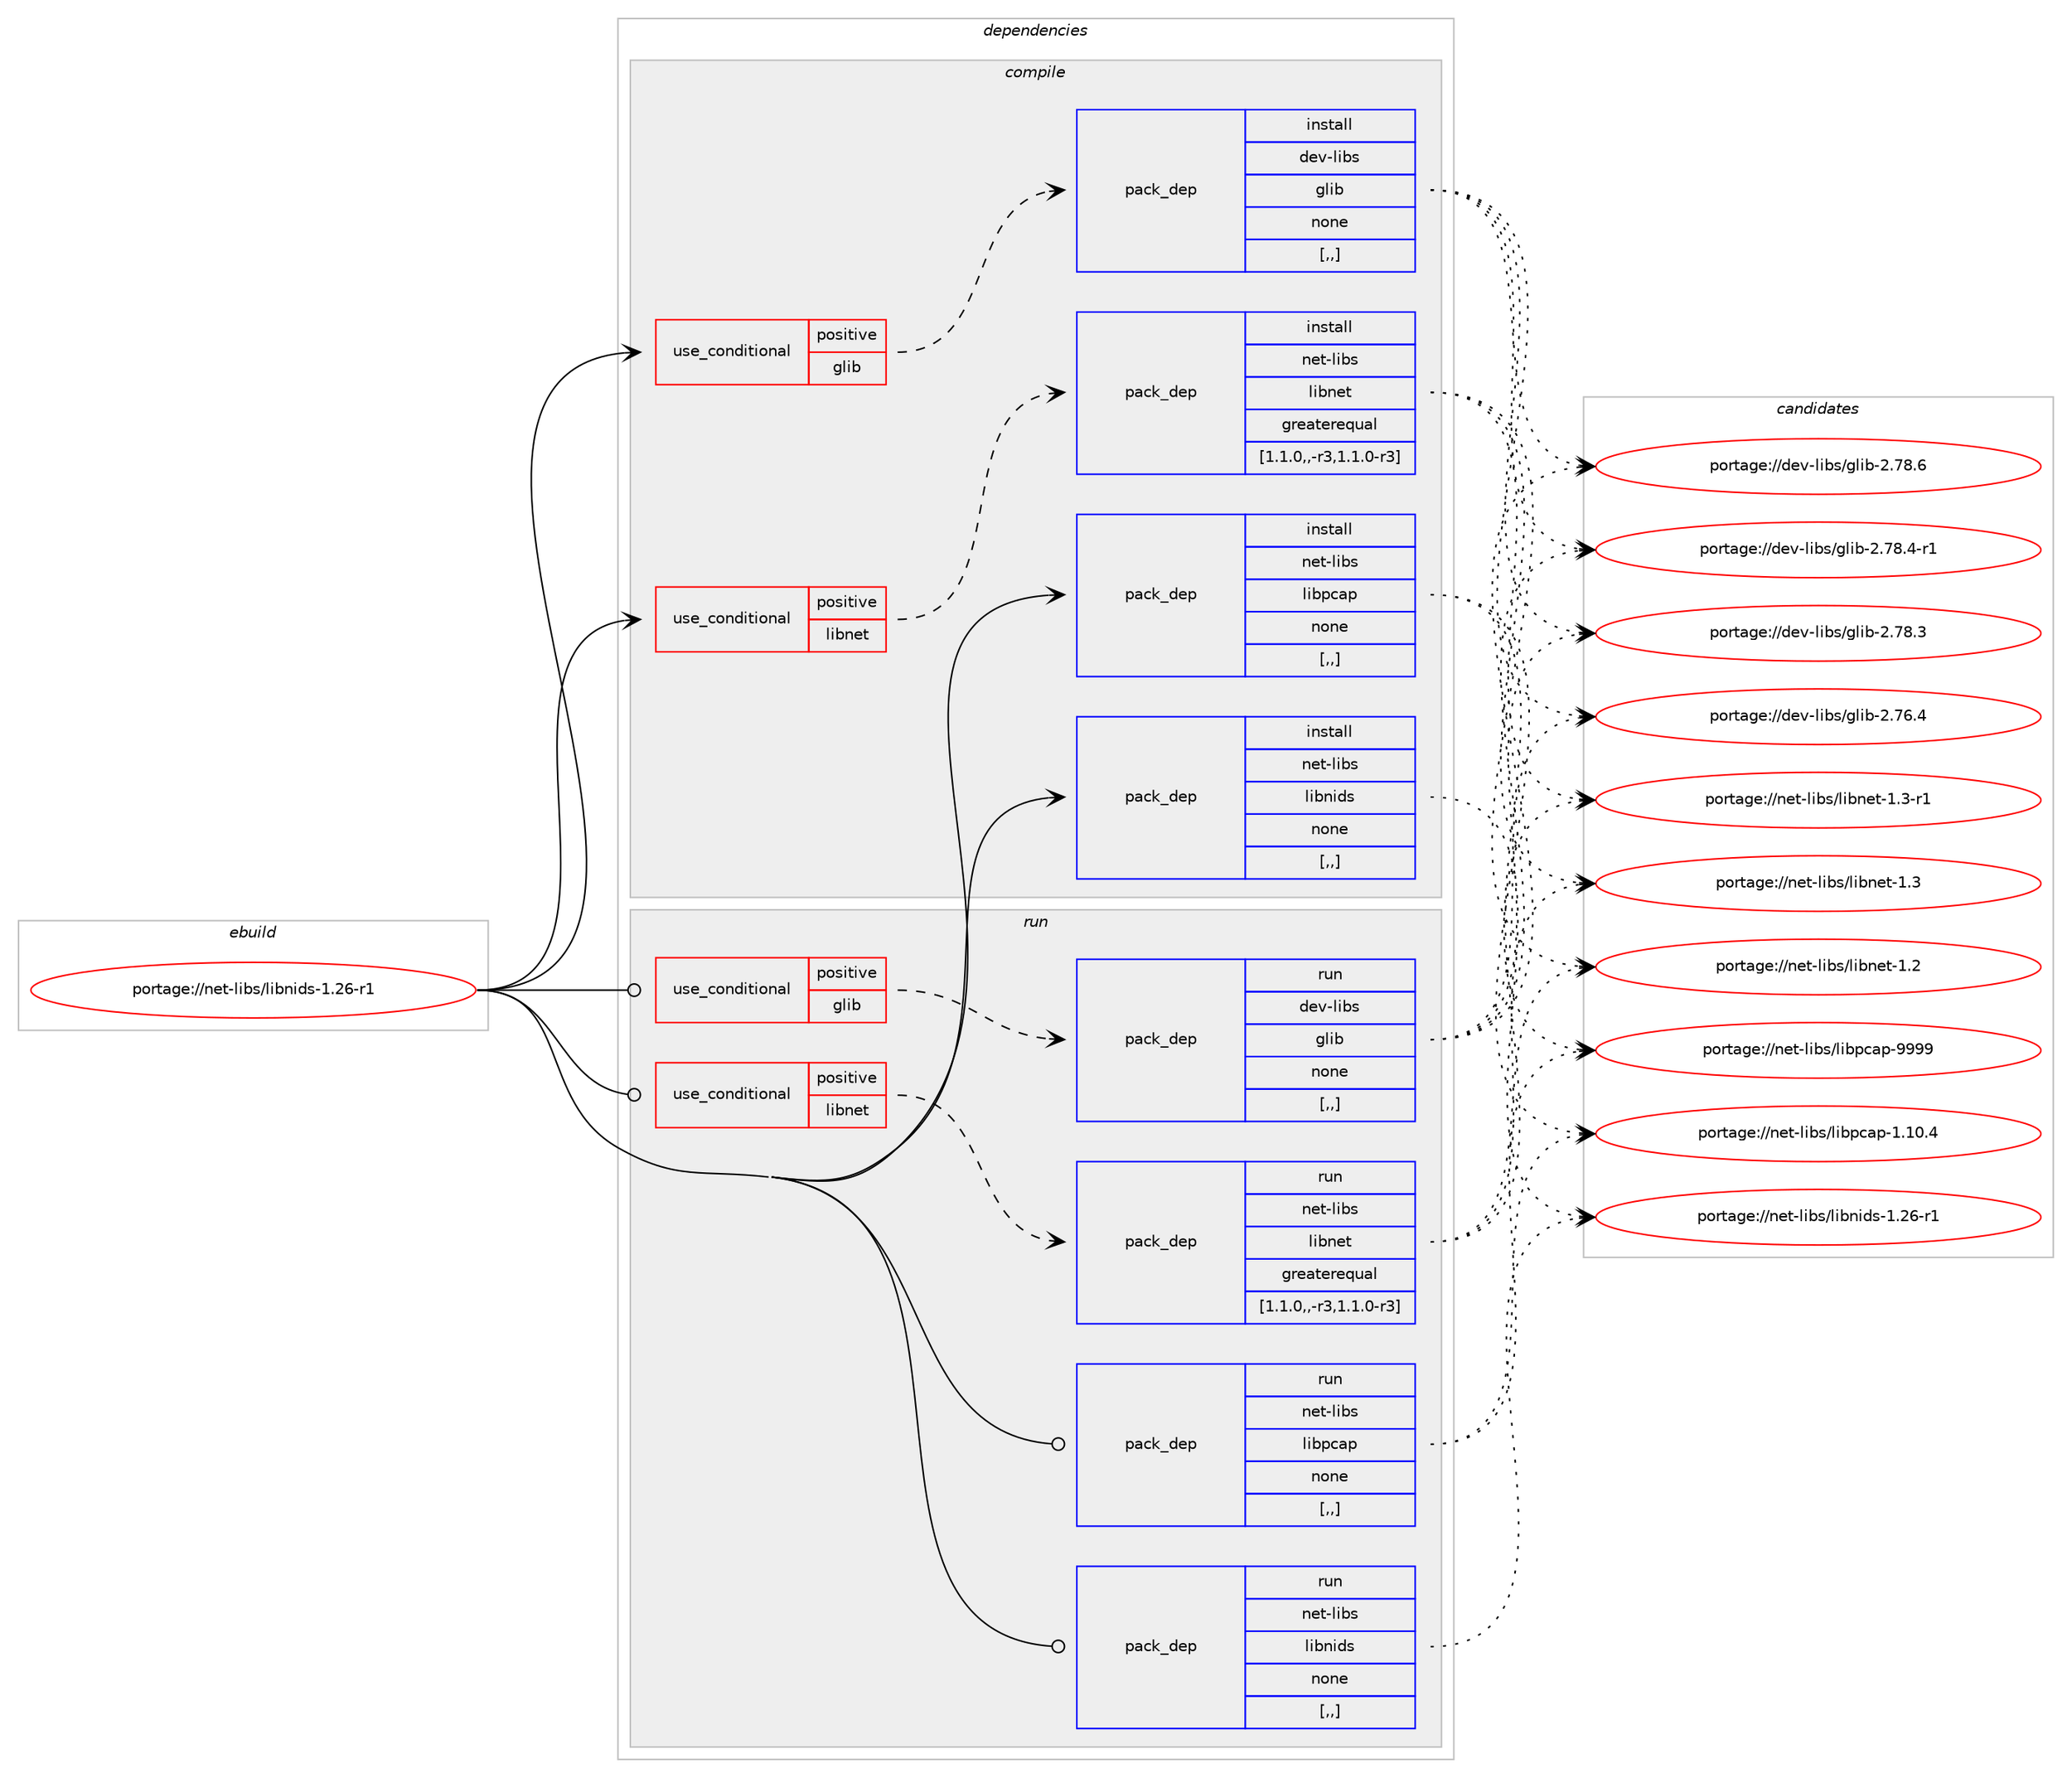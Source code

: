 digraph prolog {

# *************
# Graph options
# *************

newrank=true;
concentrate=true;
compound=true;
graph [rankdir=LR,fontname=Helvetica,fontsize=10,ranksep=1.5];#, ranksep=2.5, nodesep=0.2];
edge  [arrowhead=vee];
node  [fontname=Helvetica,fontsize=10];

# **********
# The ebuild
# **********

subgraph cluster_leftcol {
color=gray;
label=<<i>ebuild</i>>;
id [label="portage://net-libs/libnids-1.26-r1", color=red, width=4, href="../net-libs/libnids-1.26-r1.svg"];
}

# ****************
# The dependencies
# ****************

subgraph cluster_midcol {
color=gray;
label=<<i>dependencies</i>>;
subgraph cluster_compile {
fillcolor="#eeeeee";
style=filled;
label=<<i>compile</i>>;
subgraph cond93681 {
dependency359483 [label=<<TABLE BORDER="0" CELLBORDER="1" CELLSPACING="0" CELLPADDING="4"><TR><TD ROWSPAN="3" CELLPADDING="10">use_conditional</TD></TR><TR><TD>positive</TD></TR><TR><TD>glib</TD></TR></TABLE>>, shape=none, color=red];
subgraph pack263154 {
dependency359484 [label=<<TABLE BORDER="0" CELLBORDER="1" CELLSPACING="0" CELLPADDING="4" WIDTH="220"><TR><TD ROWSPAN="6" CELLPADDING="30">pack_dep</TD></TR><TR><TD WIDTH="110">install</TD></TR><TR><TD>dev-libs</TD></TR><TR><TD>glib</TD></TR><TR><TD>none</TD></TR><TR><TD>[,,]</TD></TR></TABLE>>, shape=none, color=blue];
}
dependency359483:e -> dependency359484:w [weight=20,style="dashed",arrowhead="vee"];
}
id:e -> dependency359483:w [weight=20,style="solid",arrowhead="vee"];
subgraph cond93682 {
dependency359485 [label=<<TABLE BORDER="0" CELLBORDER="1" CELLSPACING="0" CELLPADDING="4"><TR><TD ROWSPAN="3" CELLPADDING="10">use_conditional</TD></TR><TR><TD>positive</TD></TR><TR><TD>libnet</TD></TR></TABLE>>, shape=none, color=red];
subgraph pack263155 {
dependency359486 [label=<<TABLE BORDER="0" CELLBORDER="1" CELLSPACING="0" CELLPADDING="4" WIDTH="220"><TR><TD ROWSPAN="6" CELLPADDING="30">pack_dep</TD></TR><TR><TD WIDTH="110">install</TD></TR><TR><TD>net-libs</TD></TR><TR><TD>libnet</TD></TR><TR><TD>greaterequal</TD></TR><TR><TD>[1.1.0,,-r3,1.1.0-r3]</TD></TR></TABLE>>, shape=none, color=blue];
}
dependency359485:e -> dependency359486:w [weight=20,style="dashed",arrowhead="vee"];
}
id:e -> dependency359485:w [weight=20,style="solid",arrowhead="vee"];
subgraph pack263156 {
dependency359487 [label=<<TABLE BORDER="0" CELLBORDER="1" CELLSPACING="0" CELLPADDING="4" WIDTH="220"><TR><TD ROWSPAN="6" CELLPADDING="30">pack_dep</TD></TR><TR><TD WIDTH="110">install</TD></TR><TR><TD>net-libs</TD></TR><TR><TD>libpcap</TD></TR><TR><TD>none</TD></TR><TR><TD>[,,]</TD></TR></TABLE>>, shape=none, color=blue];
}
id:e -> dependency359487:w [weight=20,style="solid",arrowhead="vee"];
subgraph pack263157 {
dependency359488 [label=<<TABLE BORDER="0" CELLBORDER="1" CELLSPACING="0" CELLPADDING="4" WIDTH="220"><TR><TD ROWSPAN="6" CELLPADDING="30">pack_dep</TD></TR><TR><TD WIDTH="110">install</TD></TR><TR><TD>net-libs</TD></TR><TR><TD>libnids</TD></TR><TR><TD>none</TD></TR><TR><TD>[,,]</TD></TR></TABLE>>, shape=none, color=blue];
}
id:e -> dependency359488:w [weight=20,style="solid",arrowhead="vee"];
}
subgraph cluster_compileandrun {
fillcolor="#eeeeee";
style=filled;
label=<<i>compile and run</i>>;
}
subgraph cluster_run {
fillcolor="#eeeeee";
style=filled;
label=<<i>run</i>>;
subgraph cond93683 {
dependency359489 [label=<<TABLE BORDER="0" CELLBORDER="1" CELLSPACING="0" CELLPADDING="4"><TR><TD ROWSPAN="3" CELLPADDING="10">use_conditional</TD></TR><TR><TD>positive</TD></TR><TR><TD>glib</TD></TR></TABLE>>, shape=none, color=red];
subgraph pack263158 {
dependency359490 [label=<<TABLE BORDER="0" CELLBORDER="1" CELLSPACING="0" CELLPADDING="4" WIDTH="220"><TR><TD ROWSPAN="6" CELLPADDING="30">pack_dep</TD></TR><TR><TD WIDTH="110">run</TD></TR><TR><TD>dev-libs</TD></TR><TR><TD>glib</TD></TR><TR><TD>none</TD></TR><TR><TD>[,,]</TD></TR></TABLE>>, shape=none, color=blue];
}
dependency359489:e -> dependency359490:w [weight=20,style="dashed",arrowhead="vee"];
}
id:e -> dependency359489:w [weight=20,style="solid",arrowhead="odot"];
subgraph cond93684 {
dependency359491 [label=<<TABLE BORDER="0" CELLBORDER="1" CELLSPACING="0" CELLPADDING="4"><TR><TD ROWSPAN="3" CELLPADDING="10">use_conditional</TD></TR><TR><TD>positive</TD></TR><TR><TD>libnet</TD></TR></TABLE>>, shape=none, color=red];
subgraph pack263159 {
dependency359492 [label=<<TABLE BORDER="0" CELLBORDER="1" CELLSPACING="0" CELLPADDING="4" WIDTH="220"><TR><TD ROWSPAN="6" CELLPADDING="30">pack_dep</TD></TR><TR><TD WIDTH="110">run</TD></TR><TR><TD>net-libs</TD></TR><TR><TD>libnet</TD></TR><TR><TD>greaterequal</TD></TR><TR><TD>[1.1.0,,-r3,1.1.0-r3]</TD></TR></TABLE>>, shape=none, color=blue];
}
dependency359491:e -> dependency359492:w [weight=20,style="dashed",arrowhead="vee"];
}
id:e -> dependency359491:w [weight=20,style="solid",arrowhead="odot"];
subgraph pack263160 {
dependency359493 [label=<<TABLE BORDER="0" CELLBORDER="1" CELLSPACING="0" CELLPADDING="4" WIDTH="220"><TR><TD ROWSPAN="6" CELLPADDING="30">pack_dep</TD></TR><TR><TD WIDTH="110">run</TD></TR><TR><TD>net-libs</TD></TR><TR><TD>libpcap</TD></TR><TR><TD>none</TD></TR><TR><TD>[,,]</TD></TR></TABLE>>, shape=none, color=blue];
}
id:e -> dependency359493:w [weight=20,style="solid",arrowhead="odot"];
subgraph pack263161 {
dependency359494 [label=<<TABLE BORDER="0" CELLBORDER="1" CELLSPACING="0" CELLPADDING="4" WIDTH="220"><TR><TD ROWSPAN="6" CELLPADDING="30">pack_dep</TD></TR><TR><TD WIDTH="110">run</TD></TR><TR><TD>net-libs</TD></TR><TR><TD>libnids</TD></TR><TR><TD>none</TD></TR><TR><TD>[,,]</TD></TR></TABLE>>, shape=none, color=blue];
}
id:e -> dependency359494:w [weight=20,style="solid",arrowhead="odot"];
}
}

# **************
# The candidates
# **************

subgraph cluster_choices {
rank=same;
color=gray;
label=<<i>candidates</i>>;

subgraph choice263154 {
color=black;
nodesep=1;
choice1001011184510810598115471031081059845504655564654 [label="portage://dev-libs/glib-2.78.6", color=red, width=4,href="../dev-libs/glib-2.78.6.svg"];
choice10010111845108105981154710310810598455046555646524511449 [label="portage://dev-libs/glib-2.78.4-r1", color=red, width=4,href="../dev-libs/glib-2.78.4-r1.svg"];
choice1001011184510810598115471031081059845504655564651 [label="portage://dev-libs/glib-2.78.3", color=red, width=4,href="../dev-libs/glib-2.78.3.svg"];
choice1001011184510810598115471031081059845504655544652 [label="portage://dev-libs/glib-2.76.4", color=red, width=4,href="../dev-libs/glib-2.76.4.svg"];
dependency359484:e -> choice1001011184510810598115471031081059845504655564654:w [style=dotted,weight="100"];
dependency359484:e -> choice10010111845108105981154710310810598455046555646524511449:w [style=dotted,weight="100"];
dependency359484:e -> choice1001011184510810598115471031081059845504655564651:w [style=dotted,weight="100"];
dependency359484:e -> choice1001011184510810598115471031081059845504655544652:w [style=dotted,weight="100"];
}
subgraph choice263155 {
color=black;
nodesep=1;
choice11010111645108105981154710810598110101116454946514511449 [label="portage://net-libs/libnet-1.3-r1", color=red, width=4,href="../net-libs/libnet-1.3-r1.svg"];
choice1101011164510810598115471081059811010111645494651 [label="portage://net-libs/libnet-1.3", color=red, width=4,href="../net-libs/libnet-1.3.svg"];
choice1101011164510810598115471081059811010111645494650 [label="portage://net-libs/libnet-1.2", color=red, width=4,href="../net-libs/libnet-1.2.svg"];
dependency359486:e -> choice11010111645108105981154710810598110101116454946514511449:w [style=dotted,weight="100"];
dependency359486:e -> choice1101011164510810598115471081059811010111645494651:w [style=dotted,weight="100"];
dependency359486:e -> choice1101011164510810598115471081059811010111645494650:w [style=dotted,weight="100"];
}
subgraph choice263156 {
color=black;
nodesep=1;
choice1101011164510810598115471081059811299971124557575757 [label="portage://net-libs/libpcap-9999", color=red, width=4,href="../net-libs/libpcap-9999.svg"];
choice11010111645108105981154710810598112999711245494649484652 [label="portage://net-libs/libpcap-1.10.4", color=red, width=4,href="../net-libs/libpcap-1.10.4.svg"];
dependency359487:e -> choice1101011164510810598115471081059811299971124557575757:w [style=dotted,weight="100"];
dependency359487:e -> choice11010111645108105981154710810598112999711245494649484652:w [style=dotted,weight="100"];
}
subgraph choice263157 {
color=black;
nodesep=1;
choice1101011164510810598115471081059811010510011545494650544511449 [label="portage://net-libs/libnids-1.26-r1", color=red, width=4,href="../net-libs/libnids-1.26-r1.svg"];
dependency359488:e -> choice1101011164510810598115471081059811010510011545494650544511449:w [style=dotted,weight="100"];
}
subgraph choice263158 {
color=black;
nodesep=1;
choice1001011184510810598115471031081059845504655564654 [label="portage://dev-libs/glib-2.78.6", color=red, width=4,href="../dev-libs/glib-2.78.6.svg"];
choice10010111845108105981154710310810598455046555646524511449 [label="portage://dev-libs/glib-2.78.4-r1", color=red, width=4,href="../dev-libs/glib-2.78.4-r1.svg"];
choice1001011184510810598115471031081059845504655564651 [label="portage://dev-libs/glib-2.78.3", color=red, width=4,href="../dev-libs/glib-2.78.3.svg"];
choice1001011184510810598115471031081059845504655544652 [label="portage://dev-libs/glib-2.76.4", color=red, width=4,href="../dev-libs/glib-2.76.4.svg"];
dependency359490:e -> choice1001011184510810598115471031081059845504655564654:w [style=dotted,weight="100"];
dependency359490:e -> choice10010111845108105981154710310810598455046555646524511449:w [style=dotted,weight="100"];
dependency359490:e -> choice1001011184510810598115471031081059845504655564651:w [style=dotted,weight="100"];
dependency359490:e -> choice1001011184510810598115471031081059845504655544652:w [style=dotted,weight="100"];
}
subgraph choice263159 {
color=black;
nodesep=1;
choice11010111645108105981154710810598110101116454946514511449 [label="portage://net-libs/libnet-1.3-r1", color=red, width=4,href="../net-libs/libnet-1.3-r1.svg"];
choice1101011164510810598115471081059811010111645494651 [label="portage://net-libs/libnet-1.3", color=red, width=4,href="../net-libs/libnet-1.3.svg"];
choice1101011164510810598115471081059811010111645494650 [label="portage://net-libs/libnet-1.2", color=red, width=4,href="../net-libs/libnet-1.2.svg"];
dependency359492:e -> choice11010111645108105981154710810598110101116454946514511449:w [style=dotted,weight="100"];
dependency359492:e -> choice1101011164510810598115471081059811010111645494651:w [style=dotted,weight="100"];
dependency359492:e -> choice1101011164510810598115471081059811010111645494650:w [style=dotted,weight="100"];
}
subgraph choice263160 {
color=black;
nodesep=1;
choice1101011164510810598115471081059811299971124557575757 [label="portage://net-libs/libpcap-9999", color=red, width=4,href="../net-libs/libpcap-9999.svg"];
choice11010111645108105981154710810598112999711245494649484652 [label="portage://net-libs/libpcap-1.10.4", color=red, width=4,href="../net-libs/libpcap-1.10.4.svg"];
dependency359493:e -> choice1101011164510810598115471081059811299971124557575757:w [style=dotted,weight="100"];
dependency359493:e -> choice11010111645108105981154710810598112999711245494649484652:w [style=dotted,weight="100"];
}
subgraph choice263161 {
color=black;
nodesep=1;
choice1101011164510810598115471081059811010510011545494650544511449 [label="portage://net-libs/libnids-1.26-r1", color=red, width=4,href="../net-libs/libnids-1.26-r1.svg"];
dependency359494:e -> choice1101011164510810598115471081059811010510011545494650544511449:w [style=dotted,weight="100"];
}
}

}
